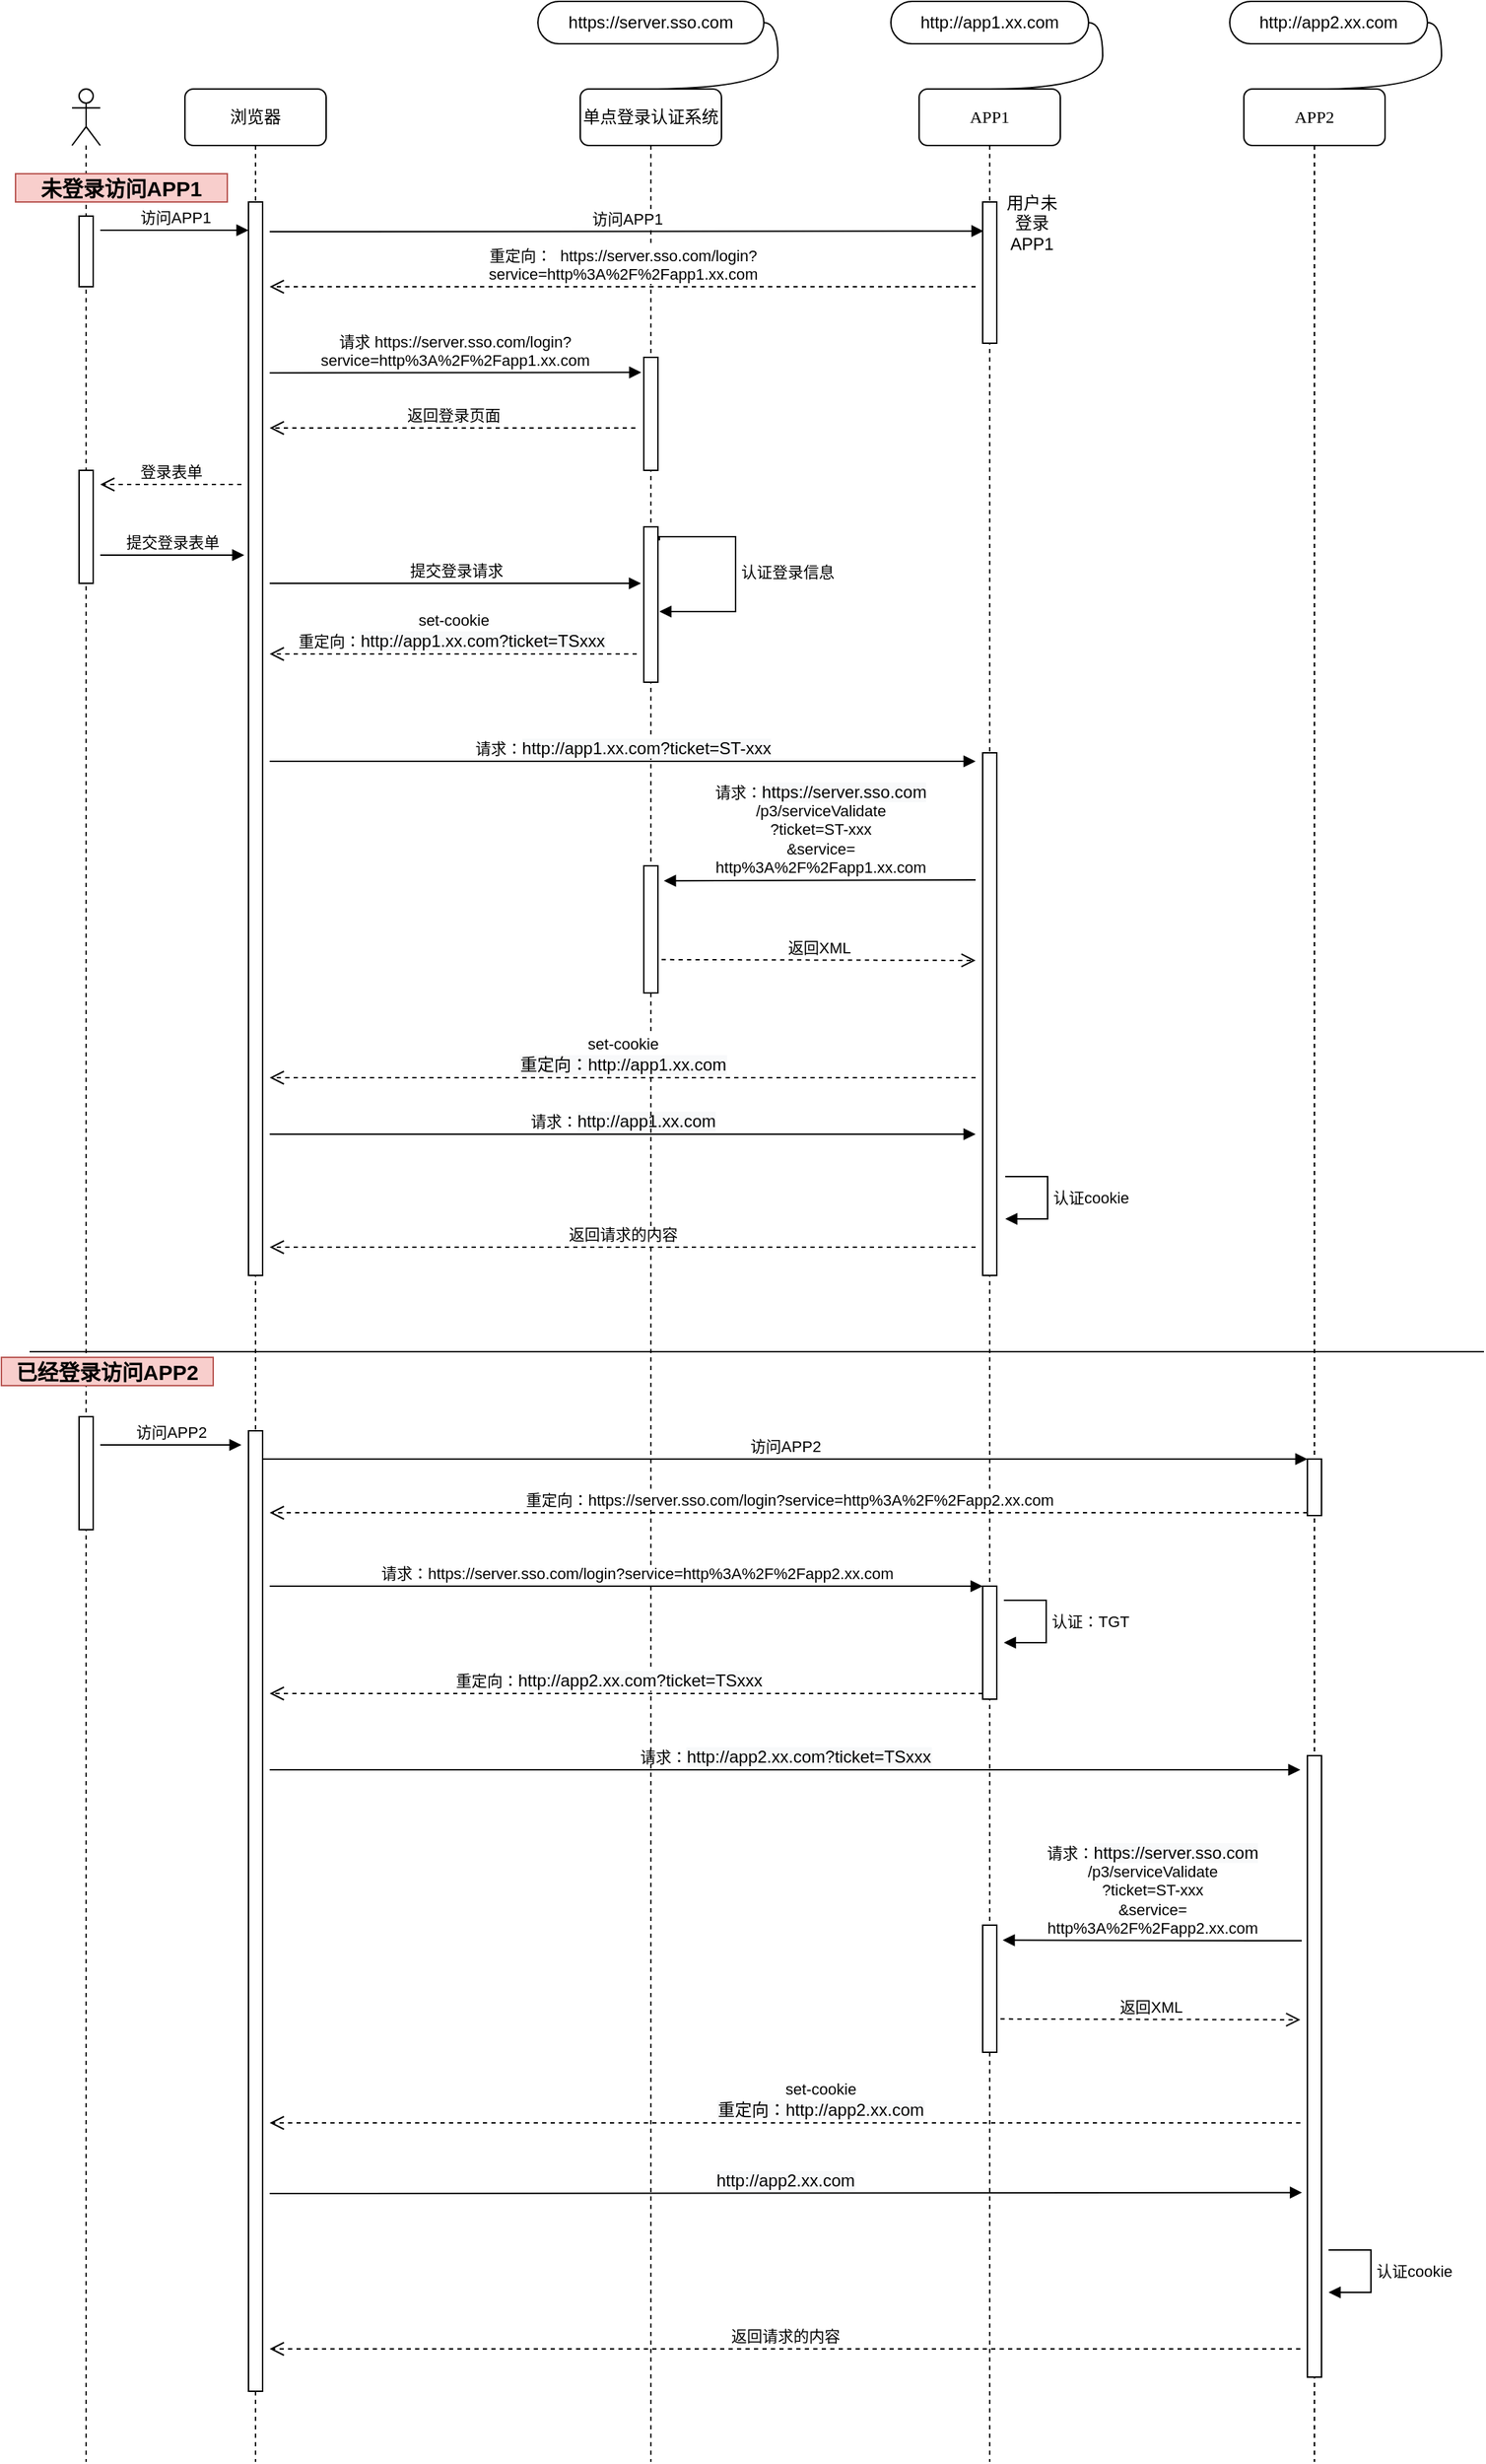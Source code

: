 <mxfile version="14.5.8" type="github">
  <diagram name="Page-1" id="13e1069c-82ec-6db2-03f1-153e76fe0fe0">
    <mxGraphModel dx="1038" dy="524" grid="1" gridSize="10" guides="1" tooltips="1" connect="1" arrows="1" fold="1" page="1" pageScale="1" pageWidth="1100" pageHeight="850" background="#ffffff" math="0" shadow="0">
      <root>
        <mxCell id="0" />
        <mxCell id="1" parent="0" />
        <mxCell id="7baba1c4bc27f4b0-2" value="浏览器" style="shape=umlLifeline;perimeter=lifelinePerimeter;whiteSpace=wrap;html=1;container=1;collapsible=0;recursiveResize=0;outlineConnect=0;rounded=1;shadow=0;comic=0;labelBackgroundColor=none;strokeWidth=1;fontFamily=Verdana;fontSize=12;align=center;" parent="1" vertex="1">
          <mxGeometry x="150" y="80" width="100" height="1680" as="geometry" />
        </mxCell>
        <mxCell id="E0K9IzBjebCavO_bWUDb-6" value="" style="html=1;points=[];perimeter=orthogonalPerimeter;" vertex="1" parent="7baba1c4bc27f4b0-2">
          <mxGeometry x="45" y="80" width="10" height="760" as="geometry" />
        </mxCell>
        <mxCell id="E0K9IzBjebCavO_bWUDb-42" value="提交登录请求" style="html=1;verticalAlign=bottom;endArrow=block;" edge="1" parent="7baba1c4bc27f4b0-2">
          <mxGeometry width="80" relative="1" as="geometry">
            <mxPoint x="60" y="350" as="sourcePoint" />
            <mxPoint x="323" y="350" as="targetPoint" />
          </mxGeometry>
        </mxCell>
        <mxCell id="E0K9IzBjebCavO_bWUDb-55" value="请求：&lt;span style=&quot;font-size: 12px ; background-color: rgb(248 , 249 , 250)&quot;&gt;http://app1.xx.com&lt;/span&gt;" style="html=1;verticalAlign=bottom;endArrow=block;" edge="1" parent="7baba1c4bc27f4b0-2">
          <mxGeometry width="80" relative="1" as="geometry">
            <mxPoint x="60" y="740" as="sourcePoint" />
            <mxPoint x="560" y="740" as="targetPoint" />
          </mxGeometry>
        </mxCell>
        <mxCell id="E0K9IzBjebCavO_bWUDb-61" value="" style="html=1;points=[];perimeter=orthogonalPerimeter;" vertex="1" parent="7baba1c4bc27f4b0-2">
          <mxGeometry x="45" y="950" width="10" height="680" as="geometry" />
        </mxCell>
        <mxCell id="E0K9IzBjebCavO_bWUDb-74" value="请求：&lt;span style=&quot;font-size: 12px ; background-color: rgb(248 , 249 , 250)&quot;&gt;http://app2.xx.com?ticket=TSxxx&lt;/span&gt;" style="html=1;verticalAlign=bottom;endArrow=block;" edge="1" parent="7baba1c4bc27f4b0-2">
          <mxGeometry width="80" relative="1" as="geometry">
            <mxPoint x="60" y="1190" as="sourcePoint" />
            <mxPoint x="790" y="1190" as="targetPoint" />
          </mxGeometry>
        </mxCell>
        <mxCell id="E0K9IzBjebCavO_bWUDb-81" value="&lt;span style=&quot;font-size: 12px ; background-color: rgb(248 , 249 , 250)&quot;&gt;http://app2.xx.com&lt;/span&gt;" style="html=1;verticalAlign=bottom;endArrow=block;entryX=-0.38;entryY=0.703;entryDx=0;entryDy=0;entryPerimeter=0;" edge="1" parent="7baba1c4bc27f4b0-2" target="E0K9IzBjebCavO_bWUDb-73">
          <mxGeometry width="80" relative="1" as="geometry">
            <mxPoint x="60" y="1490" as="sourcePoint" />
            <mxPoint x="140" y="1490" as="targetPoint" />
          </mxGeometry>
        </mxCell>
        <mxCell id="7baba1c4bc27f4b0-3" value="单点登录认证系统" style="shape=umlLifeline;perimeter=lifelinePerimeter;whiteSpace=wrap;html=1;container=1;collapsible=0;recursiveResize=0;outlineConnect=0;rounded=1;shadow=0;comic=0;labelBackgroundColor=none;strokeWidth=1;fontFamily=Verdana;fontSize=12;align=center;" parent="1" vertex="1">
          <mxGeometry x="430" y="80" width="100" height="1680" as="geometry" />
        </mxCell>
        <mxCell id="E0K9IzBjebCavO_bWUDb-28" value="" style="html=1;points=[];perimeter=orthogonalPerimeter;" vertex="1" parent="7baba1c4bc27f4b0-3">
          <mxGeometry x="45" y="190" width="10" height="80" as="geometry" />
        </mxCell>
        <mxCell id="E0K9IzBjebCavO_bWUDb-45" value="" style="html=1;points=[];perimeter=orthogonalPerimeter;" vertex="1" parent="7baba1c4bc27f4b0-3">
          <mxGeometry x="45" y="310" width="10" height="110" as="geometry" />
        </mxCell>
        <mxCell id="E0K9IzBjebCavO_bWUDb-46" value="认证登录信息" style="edgeStyle=orthogonalEdgeStyle;html=1;align=left;spacingLeft=2;endArrow=block;rounded=0;exitX=1.1;exitY=0.088;exitDx=0;exitDy=0;exitPerimeter=0;" edge="1" parent="7baba1c4bc27f4b0-3" source="E0K9IzBjebCavO_bWUDb-45">
          <mxGeometry relative="1" as="geometry">
            <mxPoint x="45" y="330" as="sourcePoint" />
            <Array as="points">
              <mxPoint x="110" y="317" />
              <mxPoint x="110" y="370" />
            </Array>
            <mxPoint x="56" y="370" as="targetPoint" />
          </mxGeometry>
        </mxCell>
        <mxCell id="7baba1c4bc27f4b0-4" value="APP1" style="shape=umlLifeline;perimeter=lifelinePerimeter;whiteSpace=wrap;html=1;container=1;collapsible=0;recursiveResize=0;outlineConnect=0;rounded=1;shadow=0;comic=0;labelBackgroundColor=none;strokeWidth=1;fontFamily=Verdana;fontSize=12;align=center;" parent="1" vertex="1">
          <mxGeometry x="670" y="80" width="100" height="1680" as="geometry" />
        </mxCell>
        <mxCell id="E0K9IzBjebCavO_bWUDb-11" value="" style="html=1;points=[];perimeter=orthogonalPerimeter;" vertex="1" parent="7baba1c4bc27f4b0-4">
          <mxGeometry x="45" y="80" width="10" height="100" as="geometry" />
        </mxCell>
        <mxCell id="E0K9IzBjebCavO_bWUDb-13" value="用户未登录APP1" style="text;html=1;strokeColor=none;fillColor=none;align=center;verticalAlign=middle;whiteSpace=wrap;rounded=0;" vertex="1" parent="7baba1c4bc27f4b0-4">
          <mxGeometry x="60" y="85" width="40" height="20" as="geometry" />
        </mxCell>
        <mxCell id="E0K9IzBjebCavO_bWUDb-48" value="" style="html=1;points=[];perimeter=orthogonalPerimeter;" vertex="1" parent="7baba1c4bc27f4b0-4">
          <mxGeometry x="45" y="470" width="10" height="370" as="geometry" />
        </mxCell>
        <mxCell id="E0K9IzBjebCavO_bWUDb-69" value="" style="html=1;points=[];perimeter=orthogonalPerimeter;" vertex="1" parent="7baba1c4bc27f4b0-4">
          <mxGeometry x="45" y="1060" width="10" height="80" as="geometry" />
        </mxCell>
        <mxCell id="E0K9IzBjebCavO_bWUDb-78" value="" style="html=1;points=[];perimeter=orthogonalPerimeter;" vertex="1" parent="7baba1c4bc27f4b0-4">
          <mxGeometry x="45" y="1300" width="10" height="90" as="geometry" />
        </mxCell>
        <mxCell id="E0K9IzBjebCavO_bWUDb-79" value="返回XML" style="html=1;verticalAlign=bottom;endArrow=open;dashed=1;endSize=8;exitX=1.26;exitY=0.738;exitDx=0;exitDy=0;exitPerimeter=0;" edge="1" parent="7baba1c4bc27f4b0-4" source="E0K9IzBjebCavO_bWUDb-78">
          <mxGeometry relative="1" as="geometry">
            <mxPoint x="270" y="1367" as="targetPoint" />
          </mxGeometry>
        </mxCell>
        <mxCell id="7baba1c4bc27f4b0-5" value="APP2" style="shape=umlLifeline;perimeter=lifelinePerimeter;whiteSpace=wrap;html=1;container=1;collapsible=0;recursiveResize=0;outlineConnect=0;rounded=1;shadow=0;comic=0;labelBackgroundColor=none;strokeWidth=1;fontFamily=Verdana;fontSize=12;align=center;" parent="1" vertex="1">
          <mxGeometry x="900" y="80" width="100" height="1680" as="geometry" />
        </mxCell>
        <mxCell id="E0K9IzBjebCavO_bWUDb-66" value="" style="html=1;points=[];perimeter=orthogonalPerimeter;" vertex="1" parent="7baba1c4bc27f4b0-5">
          <mxGeometry x="45" y="970" width="10" height="40" as="geometry" />
        </mxCell>
        <mxCell id="E0K9IzBjebCavO_bWUDb-73" value="" style="html=1;points=[];perimeter=orthogonalPerimeter;" vertex="1" parent="7baba1c4bc27f4b0-5">
          <mxGeometry x="45" y="1180" width="10" height="440" as="geometry" />
        </mxCell>
        <mxCell id="E0K9IzBjebCavO_bWUDb-3" value="" style="shape=umlLifeline;participant=umlActor;perimeter=lifelinePerimeter;whiteSpace=wrap;html=1;container=1;collapsible=0;recursiveResize=0;verticalAlign=top;spacingTop=36;outlineConnect=0;" vertex="1" parent="1">
          <mxGeometry x="70" y="80" width="20" height="1680" as="geometry" />
        </mxCell>
        <mxCell id="E0K9IzBjebCavO_bWUDb-4" value="" style="html=1;points=[];perimeter=orthogonalPerimeter;" vertex="1" parent="E0K9IzBjebCavO_bWUDb-3">
          <mxGeometry x="5" y="90" width="10" height="50" as="geometry" />
        </mxCell>
        <mxCell id="E0K9IzBjebCavO_bWUDb-33" value="" style="html=1;points=[];perimeter=orthogonalPerimeter;" vertex="1" parent="E0K9IzBjebCavO_bWUDb-3">
          <mxGeometry x="5" y="270" width="10" height="80" as="geometry" />
        </mxCell>
        <mxCell id="E0K9IzBjebCavO_bWUDb-60" value="" style="html=1;points=[];perimeter=orthogonalPerimeter;" vertex="1" parent="E0K9IzBjebCavO_bWUDb-3">
          <mxGeometry x="5" y="940" width="10" height="80" as="geometry" />
        </mxCell>
        <mxCell id="E0K9IzBjebCavO_bWUDb-5" value="访问APP1" style="html=1;verticalAlign=bottom;endArrow=block;" edge="1" parent="1" target="E0K9IzBjebCavO_bWUDb-6">
          <mxGeometry width="80" relative="1" as="geometry">
            <mxPoint x="90" y="180" as="sourcePoint" />
            <mxPoint x="292" y="170" as="targetPoint" />
          </mxGeometry>
        </mxCell>
        <mxCell id="E0K9IzBjebCavO_bWUDb-16" value="&lt;font style=&quot;font-size: 11px ; line-height: 90%&quot;&gt;重定向：&amp;nbsp; https://server.sso.com/login?&lt;br&gt;service=http%3A%2F%2Fapp1.xx.com&lt;/font&gt;" style="html=1;verticalAlign=bottom;endArrow=open;dashed=1;endSize=8;" edge="1" parent="1">
          <mxGeometry relative="1" as="geometry">
            <mxPoint x="710" y="220" as="sourcePoint" />
            <mxPoint x="210" y="220" as="targetPoint" />
          </mxGeometry>
        </mxCell>
        <mxCell id="E0K9IzBjebCavO_bWUDb-17" value="https://server.sso.com" style="whiteSpace=wrap;html=1;rounded=1;arcSize=50;align=center;verticalAlign=middle;strokeWidth=1;autosize=1;spacing=4;treeFolding=1;treeMoving=1;newEdgeStyle={&quot;edgeStyle&quot;:&quot;entityRelationEdgeStyle&quot;,&quot;startArrow&quot;:&quot;none&quot;,&quot;endArrow&quot;:&quot;none&quot;,&quot;segment&quot;:10,&quot;curved&quot;:1};" vertex="1" parent="1">
          <mxGeometry x="400" y="18" width="160" height="30" as="geometry" />
        </mxCell>
        <mxCell id="E0K9IzBjebCavO_bWUDb-18" value="" style="edgeStyle=entityRelationEdgeStyle;startArrow=none;endArrow=none;segment=10;curved=1;exitX=0.47;exitY=0;exitDx=0;exitDy=0;exitPerimeter=0;" edge="1" target="E0K9IzBjebCavO_bWUDb-17" parent="1" source="7baba1c4bc27f4b0-3">
          <mxGeometry relative="1" as="geometry">
            <mxPoint x="490" y="78" as="sourcePoint" />
          </mxGeometry>
        </mxCell>
        <mxCell id="E0K9IzBjebCavO_bWUDb-24" value="http://app1.xx.com" style="whiteSpace=wrap;html=1;rounded=1;arcSize=50;align=center;verticalAlign=middle;strokeWidth=1;autosize=1;spacing=4;treeFolding=1;treeMoving=1;newEdgeStyle={&quot;edgeStyle&quot;:&quot;entityRelationEdgeStyle&quot;,&quot;startArrow&quot;:&quot;none&quot;,&quot;endArrow&quot;:&quot;none&quot;,&quot;segment&quot;:10,&quot;curved&quot;:1};" vertex="1" parent="1">
          <mxGeometry x="650" y="18" width="140" height="30" as="geometry" />
        </mxCell>
        <mxCell id="E0K9IzBjebCavO_bWUDb-25" value="" style="edgeStyle=entityRelationEdgeStyle;startArrow=none;endArrow=none;segment=10;curved=1;exitX=0.5;exitY=0;exitDx=0;exitDy=0;exitPerimeter=0;" edge="1" target="E0K9IzBjebCavO_bWUDb-24" parent="1" source="7baba1c4bc27f4b0-4">
          <mxGeometry relative="1" as="geometry">
            <mxPoint x="626" y="80" as="sourcePoint" />
          </mxGeometry>
        </mxCell>
        <mxCell id="E0K9IzBjebCavO_bWUDb-26" value="http://app2.xx.com" style="whiteSpace=wrap;html=1;rounded=1;arcSize=50;align=center;verticalAlign=middle;strokeWidth=1;autosize=1;spacing=4;treeFolding=1;treeMoving=1;newEdgeStyle={&quot;edgeStyle&quot;:&quot;entityRelationEdgeStyle&quot;,&quot;startArrow&quot;:&quot;none&quot;,&quot;endArrow&quot;:&quot;none&quot;,&quot;segment&quot;:10,&quot;curved&quot;:1};" vertex="1" parent="1">
          <mxGeometry x="890" y="18" width="140" height="30" as="geometry" />
        </mxCell>
        <mxCell id="E0K9IzBjebCavO_bWUDb-27" value="" style="edgeStyle=entityRelationEdgeStyle;startArrow=none;endArrow=none;segment=10;curved=1;exitX=0.5;exitY=0;exitDx=0;exitDy=0;exitPerimeter=0;" edge="1" parent="1" target="E0K9IzBjebCavO_bWUDb-26" source="7baba1c4bc27f4b0-5">
          <mxGeometry relative="1" as="geometry">
            <mxPoint x="860" y="80" as="sourcePoint" />
          </mxGeometry>
        </mxCell>
        <mxCell id="E0K9IzBjebCavO_bWUDb-12" value="访问APP1" style="html=1;verticalAlign=bottom;endArrow=block;entryX=0.06;entryY=0.206;entryDx=0;entryDy=0;entryPerimeter=0;" edge="1" parent="1" target="E0K9IzBjebCavO_bWUDb-11">
          <mxGeometry width="80" relative="1" as="geometry">
            <mxPoint x="210" y="181" as="sourcePoint" />
            <mxPoint x="630" y="180" as="targetPoint" />
          </mxGeometry>
        </mxCell>
        <mxCell id="E0K9IzBjebCavO_bWUDb-31" value="请求 https://server.sso.com/login?&lt;br&gt;service=http%3A%2F%2Fapp1.xx.com" style="html=1;verticalAlign=bottom;endArrow=block;entryX=-0.18;entryY=0.133;entryDx=0;entryDy=0;entryPerimeter=0;" edge="1" parent="1" target="E0K9IzBjebCavO_bWUDb-28">
          <mxGeometry width="80" relative="1" as="geometry">
            <mxPoint x="210" y="281" as="sourcePoint" />
            <mxPoint x="300" y="260" as="targetPoint" />
          </mxGeometry>
        </mxCell>
        <mxCell id="E0K9IzBjebCavO_bWUDb-32" value="返回登录页面" style="html=1;verticalAlign=bottom;endArrow=open;dashed=1;endSize=8;" edge="1" parent="1">
          <mxGeometry relative="1" as="geometry">
            <mxPoint x="469" y="320" as="sourcePoint" />
            <mxPoint x="210" y="320" as="targetPoint" />
          </mxGeometry>
        </mxCell>
        <mxCell id="E0K9IzBjebCavO_bWUDb-35" value="登录表单" style="html=1;verticalAlign=bottom;endArrow=open;dashed=1;endSize=8;" edge="1" parent="1">
          <mxGeometry relative="1" as="geometry">
            <mxPoint x="190" y="360" as="sourcePoint" />
            <mxPoint x="90" y="360" as="targetPoint" />
          </mxGeometry>
        </mxCell>
        <mxCell id="E0K9IzBjebCavO_bWUDb-36" value="提交登录表单" style="html=1;verticalAlign=bottom;endArrow=block;" edge="1" parent="1">
          <mxGeometry width="80" relative="1" as="geometry">
            <mxPoint x="90" y="410" as="sourcePoint" />
            <mxPoint x="192" y="410" as="targetPoint" />
          </mxGeometry>
        </mxCell>
        <mxCell id="E0K9IzBjebCavO_bWUDb-47" value="set-cookie&lt;br&gt;重定向：&lt;span style=&quot;font-size: 12px ; background-color: rgb(248 , 249 , 250)&quot;&gt;http://app1.xx.com?ticket=TSxxx&lt;/span&gt;&amp;nbsp;" style="html=1;verticalAlign=bottom;endArrow=open;dashed=1;endSize=8;" edge="1" parent="1">
          <mxGeometry relative="1" as="geometry">
            <mxPoint x="470" y="480" as="sourcePoint" />
            <mxPoint x="210" y="480" as="targetPoint" />
          </mxGeometry>
        </mxCell>
        <mxCell id="E0K9IzBjebCavO_bWUDb-49" value="请求：&lt;span style=&quot;font-size: 12px ; background-color: rgb(248 , 249 , 250)&quot;&gt;http://app1.xx.com?ticket=ST-xxx&lt;/span&gt;" style="html=1;verticalAlign=bottom;endArrow=block;" edge="1" parent="1">
          <mxGeometry relative="1" as="geometry">
            <mxPoint x="210" y="556" as="sourcePoint" />
            <mxPoint x="710" y="556" as="targetPoint" />
          </mxGeometry>
        </mxCell>
        <mxCell id="E0K9IzBjebCavO_bWUDb-52" value="请求：&lt;span style=&quot;font-size: 12px ; background-color: rgb(248 , 249 , 250)&quot;&gt;https://server.sso.com&lt;br&gt;&lt;/span&gt;/p3/serviceValidate&lt;br&gt;?ticket=ST-xxx&lt;br&gt;&amp;amp;service=&lt;br&gt;http%3A%2F%2Fapp1.xx.com" style="html=1;verticalAlign=bottom;endArrow=block;entryX=1.42;entryY=0.118;entryDx=0;entryDy=0;entryPerimeter=0;" edge="1" target="E0K9IzBjebCavO_bWUDb-51" parent="1">
          <mxGeometry relative="1" as="geometry">
            <mxPoint x="710" y="640" as="sourcePoint" />
          </mxGeometry>
        </mxCell>
        <mxCell id="E0K9IzBjebCavO_bWUDb-51" value="" style="html=1;points=[];perimeter=orthogonalPerimeter;" vertex="1" parent="1">
          <mxGeometry x="475" y="630" width="10" height="90" as="geometry" />
        </mxCell>
        <mxCell id="E0K9IzBjebCavO_bWUDb-53" value="返回XML" style="html=1;verticalAlign=bottom;endArrow=open;dashed=1;endSize=8;exitX=1.26;exitY=0.738;exitDx=0;exitDy=0;exitPerimeter=0;" edge="1" source="E0K9IzBjebCavO_bWUDb-51" parent="1">
          <mxGeometry relative="1" as="geometry">
            <mxPoint x="710" y="697" as="targetPoint" />
          </mxGeometry>
        </mxCell>
        <mxCell id="E0K9IzBjebCavO_bWUDb-54" value="set-cookie&lt;br&gt;&lt;span style=&quot;font-size: 12px ; background-color: rgb(248 , 249 , 250)&quot;&gt;重定向：http://app1.xx.com&lt;/span&gt;" style="html=1;verticalAlign=bottom;endArrow=open;dashed=1;endSize=8;" edge="1" parent="1">
          <mxGeometry relative="1" as="geometry">
            <mxPoint x="710" y="780" as="sourcePoint" />
            <mxPoint x="210" y="780" as="targetPoint" />
          </mxGeometry>
        </mxCell>
        <mxCell id="E0K9IzBjebCavO_bWUDb-57" value="认证cookie" style="edgeStyle=orthogonalEdgeStyle;html=1;align=left;spacingLeft=2;endArrow=block;rounded=0;" edge="1" parent="1">
          <mxGeometry relative="1" as="geometry">
            <mxPoint x="960" y="1610" as="sourcePoint" />
            <Array as="points">
              <mxPoint x="990" y="1610" />
              <mxPoint x="990" y="1640" />
            </Array>
            <mxPoint x="960" y="1640" as="targetPoint" />
          </mxGeometry>
        </mxCell>
        <mxCell id="E0K9IzBjebCavO_bWUDb-58" value="返回请求的内容" style="html=1;verticalAlign=bottom;endArrow=open;dashed=1;endSize=8;" edge="1" parent="1">
          <mxGeometry relative="1" as="geometry">
            <mxPoint x="710" y="900" as="sourcePoint" />
            <mxPoint x="210" y="900" as="targetPoint" />
          </mxGeometry>
        </mxCell>
        <mxCell id="E0K9IzBjebCavO_bWUDb-59" value="" style="line;strokeWidth=1;fillColor=none;align=left;verticalAlign=middle;spacingTop=-1;spacingLeft=3;spacingRight=3;rotatable=0;labelPosition=right;points=[];portConstraint=eastwest;" vertex="1" parent="1">
          <mxGeometry x="40" y="970" width="1030" height="8" as="geometry" />
        </mxCell>
        <mxCell id="E0K9IzBjebCavO_bWUDb-63" value="&lt;b&gt;&lt;font style=&quot;font-size: 15px&quot;&gt;已经登录访问APP2&lt;/font&gt;&lt;/b&gt;" style="text;html=1;strokeColor=#b85450;fillColor=#f8cecc;align=center;verticalAlign=middle;whiteSpace=wrap;rounded=0;" vertex="1" parent="1">
          <mxGeometry x="20" y="978" width="150" height="20" as="geometry" />
        </mxCell>
        <mxCell id="E0K9IzBjebCavO_bWUDb-64" value="&lt;b&gt;&lt;font style=&quot;font-size: 15px&quot;&gt;未登录访问APP1&lt;/font&gt;&lt;/b&gt;" style="text;html=1;strokeColor=#b85450;fillColor=#f8cecc;align=center;verticalAlign=middle;whiteSpace=wrap;rounded=0;" vertex="1" parent="1">
          <mxGeometry x="30" y="140" width="150" height="20" as="geometry" />
        </mxCell>
        <mxCell id="E0K9IzBjebCavO_bWUDb-65" value="访问APP2" style="html=1;verticalAlign=bottom;endArrow=block;" edge="1" parent="1">
          <mxGeometry width="80" relative="1" as="geometry">
            <mxPoint x="90" y="1040" as="sourcePoint" />
            <mxPoint x="190" y="1040" as="targetPoint" />
          </mxGeometry>
        </mxCell>
        <mxCell id="E0K9IzBjebCavO_bWUDb-67" value="访问APP2" style="html=1;verticalAlign=bottom;endArrow=block;entryX=0;entryY=0;" edge="1" target="E0K9IzBjebCavO_bWUDb-66" parent="1" source="E0K9IzBjebCavO_bWUDb-61">
          <mxGeometry relative="1" as="geometry">
            <mxPoint x="875" y="1030" as="sourcePoint" />
          </mxGeometry>
        </mxCell>
        <mxCell id="E0K9IzBjebCavO_bWUDb-68" value="重定向：https://server.sso.com/login?service=http%3A%2F%2Fapp2.xx.com" style="html=1;verticalAlign=bottom;endArrow=open;dashed=1;endSize=8;exitX=0;exitY=0.95;" edge="1" source="E0K9IzBjebCavO_bWUDb-66" parent="1">
          <mxGeometry relative="1" as="geometry">
            <mxPoint x="210" y="1088" as="targetPoint" />
          </mxGeometry>
        </mxCell>
        <mxCell id="E0K9IzBjebCavO_bWUDb-70" value="请求：https://server.sso.com/login?service=http%3A%2F%2Fapp2.xx.com" style="html=1;verticalAlign=bottom;endArrow=block;entryX=0;entryY=0;" edge="1" target="E0K9IzBjebCavO_bWUDb-69" parent="1">
          <mxGeometry x="0.03" relative="1" as="geometry">
            <mxPoint x="210" y="1140" as="sourcePoint" />
            <mxPoint as="offset" />
          </mxGeometry>
        </mxCell>
        <mxCell id="E0K9IzBjebCavO_bWUDb-72" value="认证：TGT" style="edgeStyle=orthogonalEdgeStyle;html=1;align=left;spacingLeft=2;endArrow=block;rounded=0;" edge="1" parent="1">
          <mxGeometry relative="1" as="geometry">
            <mxPoint x="730" y="1150" as="sourcePoint" />
            <Array as="points">
              <mxPoint x="760" y="1150" />
              <mxPoint x="760" y="1180" />
            </Array>
            <mxPoint x="730" y="1180" as="targetPoint" />
          </mxGeometry>
        </mxCell>
        <mxCell id="E0K9IzBjebCavO_bWUDb-71" value="重定向：&lt;span style=&quot;font-size: 12px ; background-color: rgb(248 , 249 , 250)&quot;&gt;http://app2.xx.com?ticket=TSxxx&lt;/span&gt;" style="html=1;verticalAlign=bottom;endArrow=open;dashed=1;endSize=8;exitX=0;exitY=0.95;" edge="1" source="E0K9IzBjebCavO_bWUDb-69" parent="1">
          <mxGeometry x="0.05" relative="1" as="geometry">
            <mxPoint x="210" y="1216" as="targetPoint" />
            <mxPoint as="offset" />
          </mxGeometry>
        </mxCell>
        <mxCell id="E0K9IzBjebCavO_bWUDb-77" value="请求：&lt;span style=&quot;font-size: 12px ; background-color: rgb(248 , 249 , 250)&quot;&gt;https://server.sso.com&lt;br&gt;&lt;/span&gt;/p3/serviceValidate&lt;br&gt;?ticket=ST-xxx&lt;br&gt;&amp;amp;service=&lt;br&gt;http%3A%2F%2Fapp2.xx.com" style="html=1;verticalAlign=bottom;endArrow=block;entryX=1.42;entryY=0.118;entryDx=0;entryDy=0;entryPerimeter=0;" edge="1" parent="1" target="E0K9IzBjebCavO_bWUDb-78">
          <mxGeometry relative="1" as="geometry">
            <mxPoint x="941" y="1391" as="sourcePoint" />
          </mxGeometry>
        </mxCell>
        <mxCell id="E0K9IzBjebCavO_bWUDb-80" value="set-cookie&lt;br&gt;&lt;span style=&quot;font-size: 12px ; background-color: rgb(248 , 249 , 250)&quot;&gt;重定向：http://app2.xx.com&lt;/span&gt;" style="html=1;verticalAlign=bottom;endArrow=open;dashed=1;endSize=8;" edge="1" parent="1">
          <mxGeometry x="-0.069" relative="1" as="geometry">
            <mxPoint x="940" y="1520" as="sourcePoint" />
            <mxPoint x="210" y="1520" as="targetPoint" />
            <mxPoint as="offset" />
          </mxGeometry>
        </mxCell>
        <mxCell id="E0K9IzBjebCavO_bWUDb-82" value="认证cookie" style="edgeStyle=orthogonalEdgeStyle;html=1;align=left;spacingLeft=2;endArrow=block;rounded=0;" edge="1" parent="1">
          <mxGeometry relative="1" as="geometry">
            <mxPoint x="731" y="850" as="sourcePoint" />
            <Array as="points">
              <mxPoint x="761" y="850" />
              <mxPoint x="761" y="880" />
            </Array>
            <mxPoint x="731" y="880" as="targetPoint" />
          </mxGeometry>
        </mxCell>
        <mxCell id="E0K9IzBjebCavO_bWUDb-83" value="返回请求的内容" style="html=1;verticalAlign=bottom;endArrow=open;dashed=1;endSize=8;" edge="1" parent="1">
          <mxGeometry relative="1" as="geometry">
            <mxPoint x="940" y="1680" as="sourcePoint" />
            <mxPoint x="210" y="1680" as="targetPoint" />
          </mxGeometry>
        </mxCell>
      </root>
    </mxGraphModel>
  </diagram>
</mxfile>
